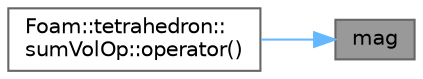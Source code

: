 digraph "mag"
{
 // LATEX_PDF_SIZE
  bgcolor="transparent";
  edge [fontname=Helvetica,fontsize=10,labelfontname=Helvetica,labelfontsize=10];
  node [fontname=Helvetica,fontsize=10,shape=box,height=0.2,width=0.4];
  rankdir="RL";
  Node1 [id="Node000001",label="mag",height=0.2,width=0.4,color="gray40", fillcolor="grey60", style="filled", fontcolor="black",tooltip=" "];
  Node1 -> Node2 [id="edge1_Node000001_Node000002",dir="back",color="steelblue1",style="solid",tooltip=" "];
  Node2 [id="Node000002",label="Foam::tetrahedron::\lsumVolOp::operator()",height=0.2,width=0.4,color="grey40", fillcolor="white", style="filled",URL="$classFoam_1_1tetrahedron_1_1sumVolOp.html#a1983d18f6e6e7de5141bea5b0d6716c4",tooltip=" "];
}
